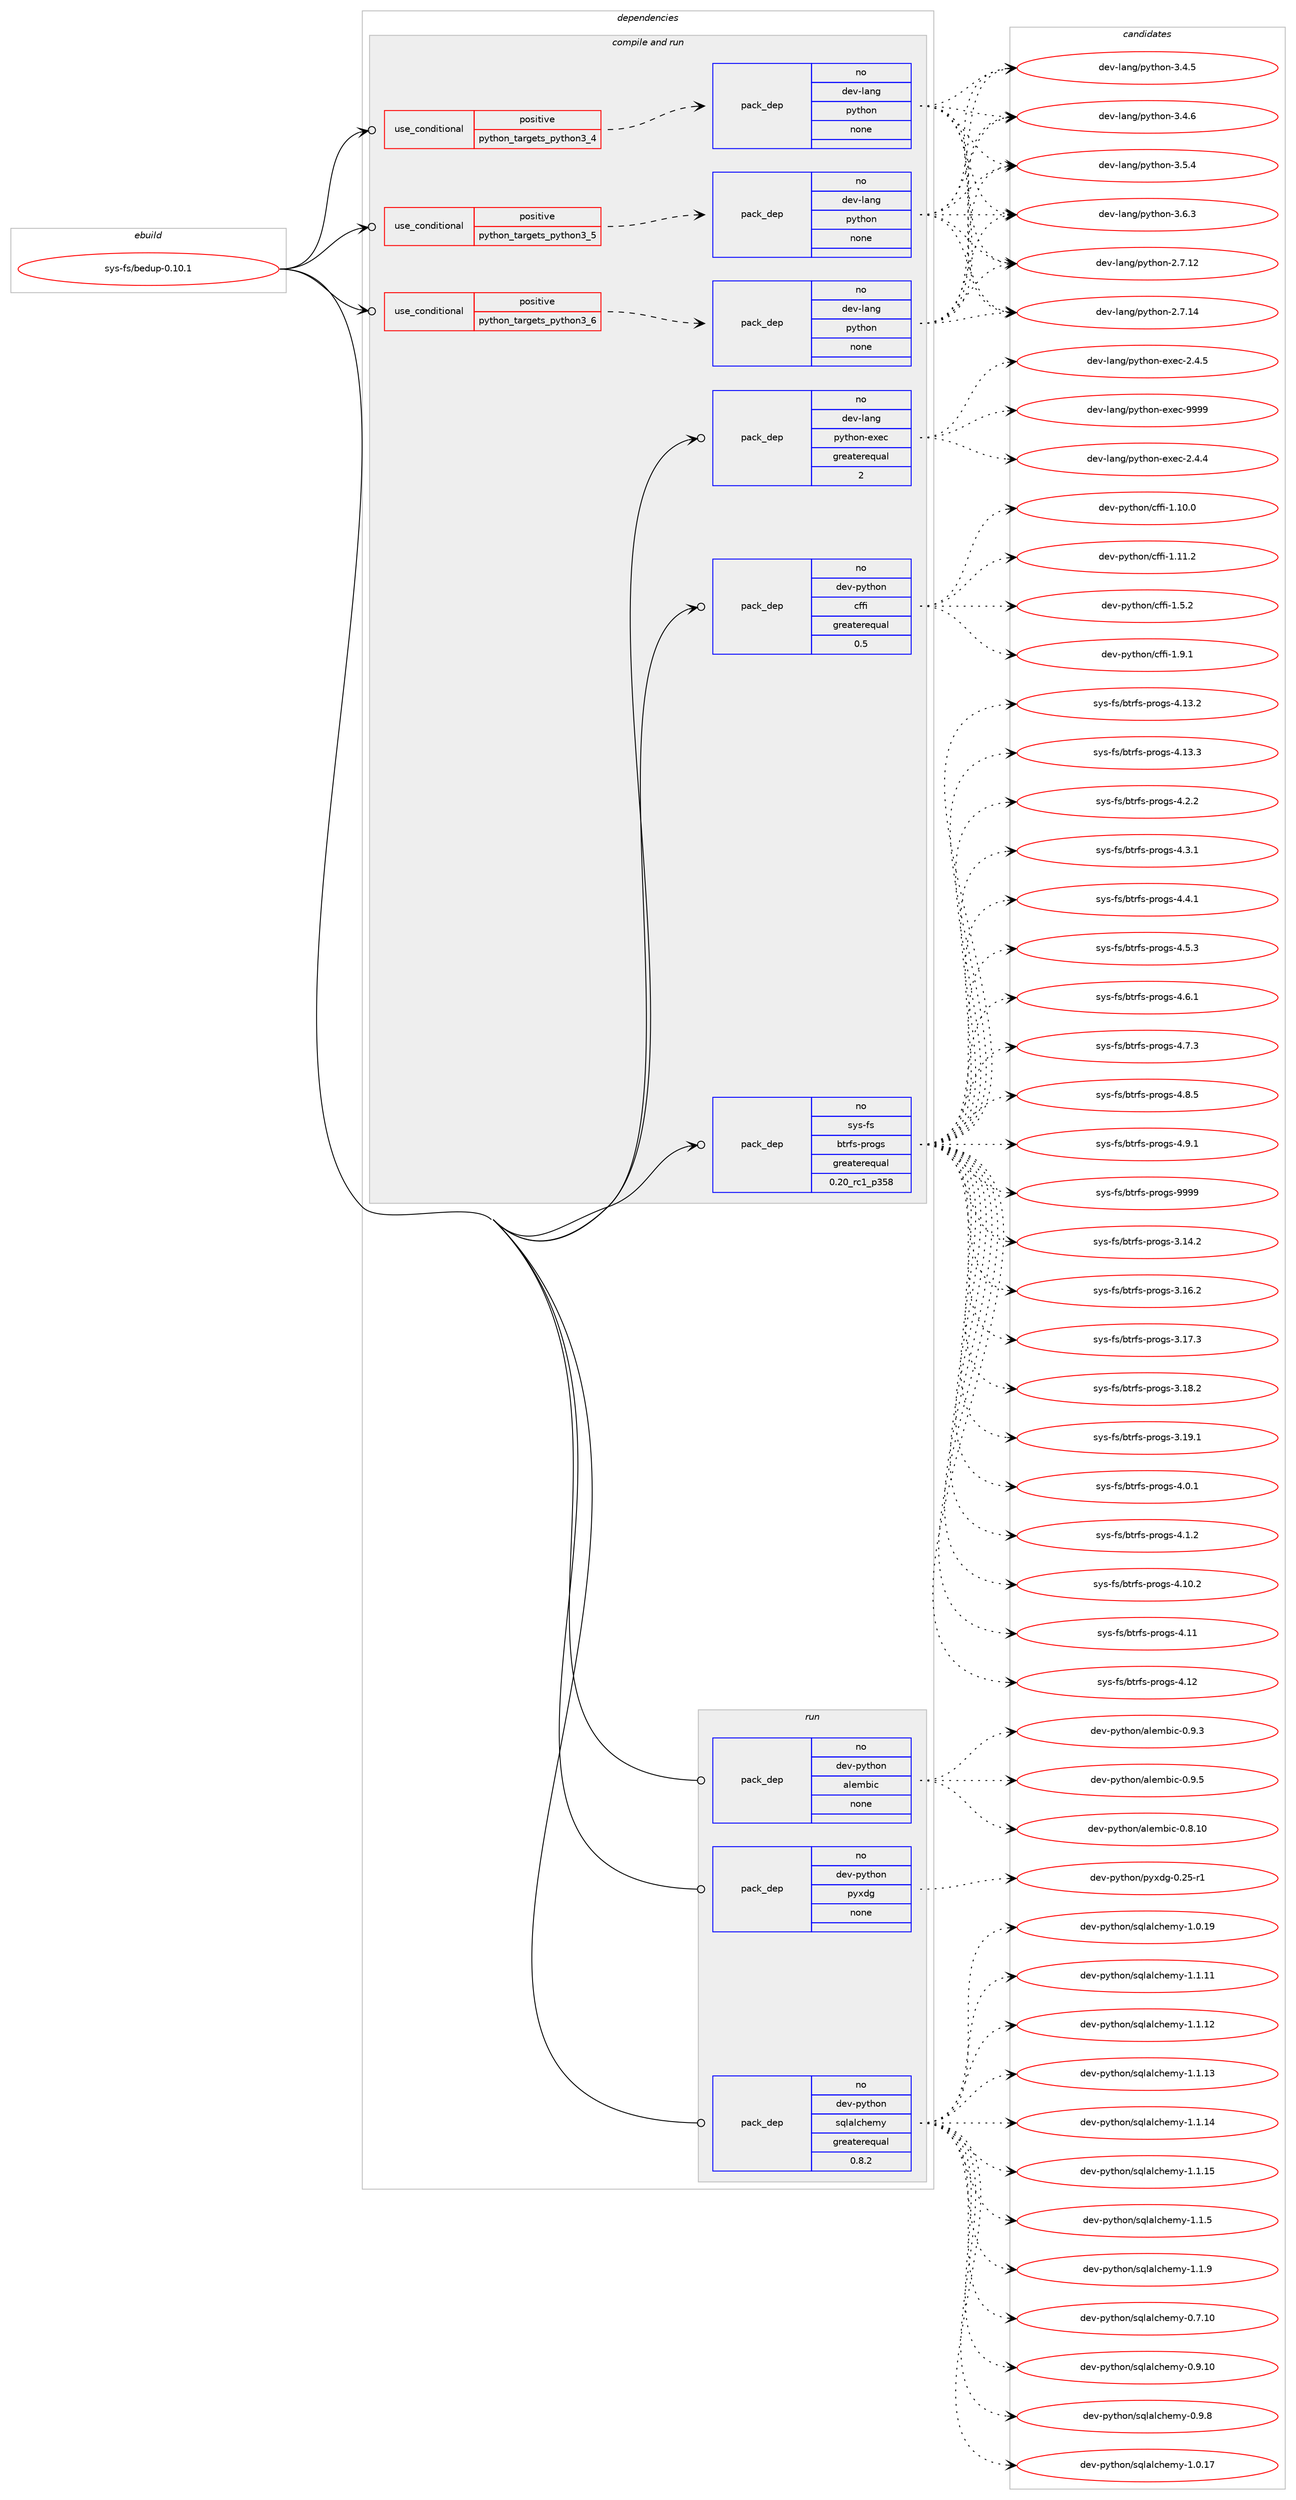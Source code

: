 digraph prolog {

# *************
# Graph options
# *************

newrank=true;
concentrate=true;
compound=true;
graph [rankdir=LR,fontname=Helvetica,fontsize=10,ranksep=1.5];#, ranksep=2.5, nodesep=0.2];
edge  [arrowhead=vee];
node  [fontname=Helvetica,fontsize=10];

# **********
# The ebuild
# **********

subgraph cluster_leftcol {
color=gray;
rank=same;
label=<<i>ebuild</i>>;
id [label="sys-fs/bedup-0.10.1", color=red, width=4, href="../sys-fs/bedup-0.10.1.svg"];
}

# ****************
# The dependencies
# ****************

subgraph cluster_midcol {
color=gray;
label=<<i>dependencies</i>>;
subgraph cluster_compile {
fillcolor="#eeeeee";
style=filled;
label=<<i>compile</i>>;
}
subgraph cluster_compileandrun {
fillcolor="#eeeeee";
style=filled;
label=<<i>compile and run</i>>;
subgraph cond116644 {
dependency487133 [label=<<TABLE BORDER="0" CELLBORDER="1" CELLSPACING="0" CELLPADDING="4"><TR><TD ROWSPAN="3" CELLPADDING="10">use_conditional</TD></TR><TR><TD>positive</TD></TR><TR><TD>python_targets_python3_4</TD></TR></TABLE>>, shape=none, color=red];
subgraph pack361985 {
dependency487134 [label=<<TABLE BORDER="0" CELLBORDER="1" CELLSPACING="0" CELLPADDING="4" WIDTH="220"><TR><TD ROWSPAN="6" CELLPADDING="30">pack_dep</TD></TR><TR><TD WIDTH="110">no</TD></TR><TR><TD>dev-lang</TD></TR><TR><TD>python</TD></TR><TR><TD>none</TD></TR><TR><TD></TD></TR></TABLE>>, shape=none, color=blue];
}
dependency487133:e -> dependency487134:w [weight=20,style="dashed",arrowhead="vee"];
}
id:e -> dependency487133:w [weight=20,style="solid",arrowhead="odotvee"];
subgraph cond116645 {
dependency487135 [label=<<TABLE BORDER="0" CELLBORDER="1" CELLSPACING="0" CELLPADDING="4"><TR><TD ROWSPAN="3" CELLPADDING="10">use_conditional</TD></TR><TR><TD>positive</TD></TR><TR><TD>python_targets_python3_5</TD></TR></TABLE>>, shape=none, color=red];
subgraph pack361986 {
dependency487136 [label=<<TABLE BORDER="0" CELLBORDER="1" CELLSPACING="0" CELLPADDING="4" WIDTH="220"><TR><TD ROWSPAN="6" CELLPADDING="30">pack_dep</TD></TR><TR><TD WIDTH="110">no</TD></TR><TR><TD>dev-lang</TD></TR><TR><TD>python</TD></TR><TR><TD>none</TD></TR><TR><TD></TD></TR></TABLE>>, shape=none, color=blue];
}
dependency487135:e -> dependency487136:w [weight=20,style="dashed",arrowhead="vee"];
}
id:e -> dependency487135:w [weight=20,style="solid",arrowhead="odotvee"];
subgraph cond116646 {
dependency487137 [label=<<TABLE BORDER="0" CELLBORDER="1" CELLSPACING="0" CELLPADDING="4"><TR><TD ROWSPAN="3" CELLPADDING="10">use_conditional</TD></TR><TR><TD>positive</TD></TR><TR><TD>python_targets_python3_6</TD></TR></TABLE>>, shape=none, color=red];
subgraph pack361987 {
dependency487138 [label=<<TABLE BORDER="0" CELLBORDER="1" CELLSPACING="0" CELLPADDING="4" WIDTH="220"><TR><TD ROWSPAN="6" CELLPADDING="30">pack_dep</TD></TR><TR><TD WIDTH="110">no</TD></TR><TR><TD>dev-lang</TD></TR><TR><TD>python</TD></TR><TR><TD>none</TD></TR><TR><TD></TD></TR></TABLE>>, shape=none, color=blue];
}
dependency487137:e -> dependency487138:w [weight=20,style="dashed",arrowhead="vee"];
}
id:e -> dependency487137:w [weight=20,style="solid",arrowhead="odotvee"];
subgraph pack361988 {
dependency487139 [label=<<TABLE BORDER="0" CELLBORDER="1" CELLSPACING="0" CELLPADDING="4" WIDTH="220"><TR><TD ROWSPAN="6" CELLPADDING="30">pack_dep</TD></TR><TR><TD WIDTH="110">no</TD></TR><TR><TD>dev-lang</TD></TR><TR><TD>python-exec</TD></TR><TR><TD>greaterequal</TD></TR><TR><TD>2</TD></TR></TABLE>>, shape=none, color=blue];
}
id:e -> dependency487139:w [weight=20,style="solid",arrowhead="odotvee"];
subgraph pack361989 {
dependency487140 [label=<<TABLE BORDER="0" CELLBORDER="1" CELLSPACING="0" CELLPADDING="4" WIDTH="220"><TR><TD ROWSPAN="6" CELLPADDING="30">pack_dep</TD></TR><TR><TD WIDTH="110">no</TD></TR><TR><TD>dev-python</TD></TR><TR><TD>cffi</TD></TR><TR><TD>greaterequal</TD></TR><TR><TD>0.5</TD></TR></TABLE>>, shape=none, color=blue];
}
id:e -> dependency487140:w [weight=20,style="solid",arrowhead="odotvee"];
subgraph pack361990 {
dependency487141 [label=<<TABLE BORDER="0" CELLBORDER="1" CELLSPACING="0" CELLPADDING="4" WIDTH="220"><TR><TD ROWSPAN="6" CELLPADDING="30">pack_dep</TD></TR><TR><TD WIDTH="110">no</TD></TR><TR><TD>sys-fs</TD></TR><TR><TD>btrfs-progs</TD></TR><TR><TD>greaterequal</TD></TR><TR><TD>0.20_rc1_p358</TD></TR></TABLE>>, shape=none, color=blue];
}
id:e -> dependency487141:w [weight=20,style="solid",arrowhead="odotvee"];
}
subgraph cluster_run {
fillcolor="#eeeeee";
style=filled;
label=<<i>run</i>>;
subgraph pack361991 {
dependency487142 [label=<<TABLE BORDER="0" CELLBORDER="1" CELLSPACING="0" CELLPADDING="4" WIDTH="220"><TR><TD ROWSPAN="6" CELLPADDING="30">pack_dep</TD></TR><TR><TD WIDTH="110">no</TD></TR><TR><TD>dev-python</TD></TR><TR><TD>alembic</TD></TR><TR><TD>none</TD></TR><TR><TD></TD></TR></TABLE>>, shape=none, color=blue];
}
id:e -> dependency487142:w [weight=20,style="solid",arrowhead="odot"];
subgraph pack361992 {
dependency487143 [label=<<TABLE BORDER="0" CELLBORDER="1" CELLSPACING="0" CELLPADDING="4" WIDTH="220"><TR><TD ROWSPAN="6" CELLPADDING="30">pack_dep</TD></TR><TR><TD WIDTH="110">no</TD></TR><TR><TD>dev-python</TD></TR><TR><TD>pyxdg</TD></TR><TR><TD>none</TD></TR><TR><TD></TD></TR></TABLE>>, shape=none, color=blue];
}
id:e -> dependency487143:w [weight=20,style="solid",arrowhead="odot"];
subgraph pack361993 {
dependency487144 [label=<<TABLE BORDER="0" CELLBORDER="1" CELLSPACING="0" CELLPADDING="4" WIDTH="220"><TR><TD ROWSPAN="6" CELLPADDING="30">pack_dep</TD></TR><TR><TD WIDTH="110">no</TD></TR><TR><TD>dev-python</TD></TR><TR><TD>sqlalchemy</TD></TR><TR><TD>greaterequal</TD></TR><TR><TD>0.8.2</TD></TR></TABLE>>, shape=none, color=blue];
}
id:e -> dependency487144:w [weight=20,style="solid",arrowhead="odot"];
}
}

# **************
# The candidates
# **************

subgraph cluster_choices {
rank=same;
color=gray;
label=<<i>candidates</i>>;

subgraph choice361985 {
color=black;
nodesep=1;
choice10010111845108971101034711212111610411111045504655464950 [label="dev-lang/python-2.7.12", color=red, width=4,href="../dev-lang/python-2.7.12.svg"];
choice10010111845108971101034711212111610411111045504655464952 [label="dev-lang/python-2.7.14", color=red, width=4,href="../dev-lang/python-2.7.14.svg"];
choice100101118451089711010347112121116104111110455146524653 [label="dev-lang/python-3.4.5", color=red, width=4,href="../dev-lang/python-3.4.5.svg"];
choice100101118451089711010347112121116104111110455146524654 [label="dev-lang/python-3.4.6", color=red, width=4,href="../dev-lang/python-3.4.6.svg"];
choice100101118451089711010347112121116104111110455146534652 [label="dev-lang/python-3.5.4", color=red, width=4,href="../dev-lang/python-3.5.4.svg"];
choice100101118451089711010347112121116104111110455146544651 [label="dev-lang/python-3.6.3", color=red, width=4,href="../dev-lang/python-3.6.3.svg"];
dependency487134:e -> choice10010111845108971101034711212111610411111045504655464950:w [style=dotted,weight="100"];
dependency487134:e -> choice10010111845108971101034711212111610411111045504655464952:w [style=dotted,weight="100"];
dependency487134:e -> choice100101118451089711010347112121116104111110455146524653:w [style=dotted,weight="100"];
dependency487134:e -> choice100101118451089711010347112121116104111110455146524654:w [style=dotted,weight="100"];
dependency487134:e -> choice100101118451089711010347112121116104111110455146534652:w [style=dotted,weight="100"];
dependency487134:e -> choice100101118451089711010347112121116104111110455146544651:w [style=dotted,weight="100"];
}
subgraph choice361986 {
color=black;
nodesep=1;
choice10010111845108971101034711212111610411111045504655464950 [label="dev-lang/python-2.7.12", color=red, width=4,href="../dev-lang/python-2.7.12.svg"];
choice10010111845108971101034711212111610411111045504655464952 [label="dev-lang/python-2.7.14", color=red, width=4,href="../dev-lang/python-2.7.14.svg"];
choice100101118451089711010347112121116104111110455146524653 [label="dev-lang/python-3.4.5", color=red, width=4,href="../dev-lang/python-3.4.5.svg"];
choice100101118451089711010347112121116104111110455146524654 [label="dev-lang/python-3.4.6", color=red, width=4,href="../dev-lang/python-3.4.6.svg"];
choice100101118451089711010347112121116104111110455146534652 [label="dev-lang/python-3.5.4", color=red, width=4,href="../dev-lang/python-3.5.4.svg"];
choice100101118451089711010347112121116104111110455146544651 [label="dev-lang/python-3.6.3", color=red, width=4,href="../dev-lang/python-3.6.3.svg"];
dependency487136:e -> choice10010111845108971101034711212111610411111045504655464950:w [style=dotted,weight="100"];
dependency487136:e -> choice10010111845108971101034711212111610411111045504655464952:w [style=dotted,weight="100"];
dependency487136:e -> choice100101118451089711010347112121116104111110455146524653:w [style=dotted,weight="100"];
dependency487136:e -> choice100101118451089711010347112121116104111110455146524654:w [style=dotted,weight="100"];
dependency487136:e -> choice100101118451089711010347112121116104111110455146534652:w [style=dotted,weight="100"];
dependency487136:e -> choice100101118451089711010347112121116104111110455146544651:w [style=dotted,weight="100"];
}
subgraph choice361987 {
color=black;
nodesep=1;
choice10010111845108971101034711212111610411111045504655464950 [label="dev-lang/python-2.7.12", color=red, width=4,href="../dev-lang/python-2.7.12.svg"];
choice10010111845108971101034711212111610411111045504655464952 [label="dev-lang/python-2.7.14", color=red, width=4,href="../dev-lang/python-2.7.14.svg"];
choice100101118451089711010347112121116104111110455146524653 [label="dev-lang/python-3.4.5", color=red, width=4,href="../dev-lang/python-3.4.5.svg"];
choice100101118451089711010347112121116104111110455146524654 [label="dev-lang/python-3.4.6", color=red, width=4,href="../dev-lang/python-3.4.6.svg"];
choice100101118451089711010347112121116104111110455146534652 [label="dev-lang/python-3.5.4", color=red, width=4,href="../dev-lang/python-3.5.4.svg"];
choice100101118451089711010347112121116104111110455146544651 [label="dev-lang/python-3.6.3", color=red, width=4,href="../dev-lang/python-3.6.3.svg"];
dependency487138:e -> choice10010111845108971101034711212111610411111045504655464950:w [style=dotted,weight="100"];
dependency487138:e -> choice10010111845108971101034711212111610411111045504655464952:w [style=dotted,weight="100"];
dependency487138:e -> choice100101118451089711010347112121116104111110455146524653:w [style=dotted,weight="100"];
dependency487138:e -> choice100101118451089711010347112121116104111110455146524654:w [style=dotted,weight="100"];
dependency487138:e -> choice100101118451089711010347112121116104111110455146534652:w [style=dotted,weight="100"];
dependency487138:e -> choice100101118451089711010347112121116104111110455146544651:w [style=dotted,weight="100"];
}
subgraph choice361988 {
color=black;
nodesep=1;
choice1001011184510897110103471121211161041111104510112010199455046524652 [label="dev-lang/python-exec-2.4.4", color=red, width=4,href="../dev-lang/python-exec-2.4.4.svg"];
choice1001011184510897110103471121211161041111104510112010199455046524653 [label="dev-lang/python-exec-2.4.5", color=red, width=4,href="../dev-lang/python-exec-2.4.5.svg"];
choice10010111845108971101034711212111610411111045101120101994557575757 [label="dev-lang/python-exec-9999", color=red, width=4,href="../dev-lang/python-exec-9999.svg"];
dependency487139:e -> choice1001011184510897110103471121211161041111104510112010199455046524652:w [style=dotted,weight="100"];
dependency487139:e -> choice1001011184510897110103471121211161041111104510112010199455046524653:w [style=dotted,weight="100"];
dependency487139:e -> choice10010111845108971101034711212111610411111045101120101994557575757:w [style=dotted,weight="100"];
}
subgraph choice361989 {
color=black;
nodesep=1;
choice10010111845112121116104111110479910210210545494649484648 [label="dev-python/cffi-1.10.0", color=red, width=4,href="../dev-python/cffi-1.10.0.svg"];
choice10010111845112121116104111110479910210210545494649494650 [label="dev-python/cffi-1.11.2", color=red, width=4,href="../dev-python/cffi-1.11.2.svg"];
choice100101118451121211161041111104799102102105454946534650 [label="dev-python/cffi-1.5.2", color=red, width=4,href="../dev-python/cffi-1.5.2.svg"];
choice100101118451121211161041111104799102102105454946574649 [label="dev-python/cffi-1.9.1", color=red, width=4,href="../dev-python/cffi-1.9.1.svg"];
dependency487140:e -> choice10010111845112121116104111110479910210210545494649484648:w [style=dotted,weight="100"];
dependency487140:e -> choice10010111845112121116104111110479910210210545494649494650:w [style=dotted,weight="100"];
dependency487140:e -> choice100101118451121211161041111104799102102105454946534650:w [style=dotted,weight="100"];
dependency487140:e -> choice100101118451121211161041111104799102102105454946574649:w [style=dotted,weight="100"];
}
subgraph choice361990 {
color=black;
nodesep=1;
choice1151211154510211547981161141021154511211411110311545514649524650 [label="sys-fs/btrfs-progs-3.14.2", color=red, width=4,href="../sys-fs/btrfs-progs-3.14.2.svg"];
choice1151211154510211547981161141021154511211411110311545514649544650 [label="sys-fs/btrfs-progs-3.16.2", color=red, width=4,href="../sys-fs/btrfs-progs-3.16.2.svg"];
choice1151211154510211547981161141021154511211411110311545514649554651 [label="sys-fs/btrfs-progs-3.17.3", color=red, width=4,href="../sys-fs/btrfs-progs-3.17.3.svg"];
choice1151211154510211547981161141021154511211411110311545514649564650 [label="sys-fs/btrfs-progs-3.18.2", color=red, width=4,href="../sys-fs/btrfs-progs-3.18.2.svg"];
choice1151211154510211547981161141021154511211411110311545514649574649 [label="sys-fs/btrfs-progs-3.19.1", color=red, width=4,href="../sys-fs/btrfs-progs-3.19.1.svg"];
choice11512111545102115479811611410211545112114111103115455246484649 [label="sys-fs/btrfs-progs-4.0.1", color=red, width=4,href="../sys-fs/btrfs-progs-4.0.1.svg"];
choice11512111545102115479811611410211545112114111103115455246494650 [label="sys-fs/btrfs-progs-4.1.2", color=red, width=4,href="../sys-fs/btrfs-progs-4.1.2.svg"];
choice1151211154510211547981161141021154511211411110311545524649484650 [label="sys-fs/btrfs-progs-4.10.2", color=red, width=4,href="../sys-fs/btrfs-progs-4.10.2.svg"];
choice115121115451021154798116114102115451121141111031154552464949 [label="sys-fs/btrfs-progs-4.11", color=red, width=4,href="../sys-fs/btrfs-progs-4.11.svg"];
choice115121115451021154798116114102115451121141111031154552464950 [label="sys-fs/btrfs-progs-4.12", color=red, width=4,href="../sys-fs/btrfs-progs-4.12.svg"];
choice1151211154510211547981161141021154511211411110311545524649514650 [label="sys-fs/btrfs-progs-4.13.2", color=red, width=4,href="../sys-fs/btrfs-progs-4.13.2.svg"];
choice1151211154510211547981161141021154511211411110311545524649514651 [label="sys-fs/btrfs-progs-4.13.3", color=red, width=4,href="../sys-fs/btrfs-progs-4.13.3.svg"];
choice11512111545102115479811611410211545112114111103115455246504650 [label="sys-fs/btrfs-progs-4.2.2", color=red, width=4,href="../sys-fs/btrfs-progs-4.2.2.svg"];
choice11512111545102115479811611410211545112114111103115455246514649 [label="sys-fs/btrfs-progs-4.3.1", color=red, width=4,href="../sys-fs/btrfs-progs-4.3.1.svg"];
choice11512111545102115479811611410211545112114111103115455246524649 [label="sys-fs/btrfs-progs-4.4.1", color=red, width=4,href="../sys-fs/btrfs-progs-4.4.1.svg"];
choice11512111545102115479811611410211545112114111103115455246534651 [label="sys-fs/btrfs-progs-4.5.3", color=red, width=4,href="../sys-fs/btrfs-progs-4.5.3.svg"];
choice11512111545102115479811611410211545112114111103115455246544649 [label="sys-fs/btrfs-progs-4.6.1", color=red, width=4,href="../sys-fs/btrfs-progs-4.6.1.svg"];
choice11512111545102115479811611410211545112114111103115455246554651 [label="sys-fs/btrfs-progs-4.7.3", color=red, width=4,href="../sys-fs/btrfs-progs-4.7.3.svg"];
choice11512111545102115479811611410211545112114111103115455246564653 [label="sys-fs/btrfs-progs-4.8.5", color=red, width=4,href="../sys-fs/btrfs-progs-4.8.5.svg"];
choice11512111545102115479811611410211545112114111103115455246574649 [label="sys-fs/btrfs-progs-4.9.1", color=red, width=4,href="../sys-fs/btrfs-progs-4.9.1.svg"];
choice115121115451021154798116114102115451121141111031154557575757 [label="sys-fs/btrfs-progs-9999", color=red, width=4,href="../sys-fs/btrfs-progs-9999.svg"];
dependency487141:e -> choice1151211154510211547981161141021154511211411110311545514649524650:w [style=dotted,weight="100"];
dependency487141:e -> choice1151211154510211547981161141021154511211411110311545514649544650:w [style=dotted,weight="100"];
dependency487141:e -> choice1151211154510211547981161141021154511211411110311545514649554651:w [style=dotted,weight="100"];
dependency487141:e -> choice1151211154510211547981161141021154511211411110311545514649564650:w [style=dotted,weight="100"];
dependency487141:e -> choice1151211154510211547981161141021154511211411110311545514649574649:w [style=dotted,weight="100"];
dependency487141:e -> choice11512111545102115479811611410211545112114111103115455246484649:w [style=dotted,weight="100"];
dependency487141:e -> choice11512111545102115479811611410211545112114111103115455246494650:w [style=dotted,weight="100"];
dependency487141:e -> choice1151211154510211547981161141021154511211411110311545524649484650:w [style=dotted,weight="100"];
dependency487141:e -> choice115121115451021154798116114102115451121141111031154552464949:w [style=dotted,weight="100"];
dependency487141:e -> choice115121115451021154798116114102115451121141111031154552464950:w [style=dotted,weight="100"];
dependency487141:e -> choice1151211154510211547981161141021154511211411110311545524649514650:w [style=dotted,weight="100"];
dependency487141:e -> choice1151211154510211547981161141021154511211411110311545524649514651:w [style=dotted,weight="100"];
dependency487141:e -> choice11512111545102115479811611410211545112114111103115455246504650:w [style=dotted,weight="100"];
dependency487141:e -> choice11512111545102115479811611410211545112114111103115455246514649:w [style=dotted,weight="100"];
dependency487141:e -> choice11512111545102115479811611410211545112114111103115455246524649:w [style=dotted,weight="100"];
dependency487141:e -> choice11512111545102115479811611410211545112114111103115455246534651:w [style=dotted,weight="100"];
dependency487141:e -> choice11512111545102115479811611410211545112114111103115455246544649:w [style=dotted,weight="100"];
dependency487141:e -> choice11512111545102115479811611410211545112114111103115455246554651:w [style=dotted,weight="100"];
dependency487141:e -> choice11512111545102115479811611410211545112114111103115455246564653:w [style=dotted,weight="100"];
dependency487141:e -> choice11512111545102115479811611410211545112114111103115455246574649:w [style=dotted,weight="100"];
dependency487141:e -> choice115121115451021154798116114102115451121141111031154557575757:w [style=dotted,weight="100"];
}
subgraph choice361991 {
color=black;
nodesep=1;
choice100101118451121211161041111104797108101109981059945484656464948 [label="dev-python/alembic-0.8.10", color=red, width=4,href="../dev-python/alembic-0.8.10.svg"];
choice1001011184511212111610411111047971081011099810599454846574651 [label="dev-python/alembic-0.9.3", color=red, width=4,href="../dev-python/alembic-0.9.3.svg"];
choice1001011184511212111610411111047971081011099810599454846574653 [label="dev-python/alembic-0.9.5", color=red, width=4,href="../dev-python/alembic-0.9.5.svg"];
dependency487142:e -> choice100101118451121211161041111104797108101109981059945484656464948:w [style=dotted,weight="100"];
dependency487142:e -> choice1001011184511212111610411111047971081011099810599454846574651:w [style=dotted,weight="100"];
dependency487142:e -> choice1001011184511212111610411111047971081011099810599454846574653:w [style=dotted,weight="100"];
}
subgraph choice361992 {
color=black;
nodesep=1;
choice100101118451121211161041111104711212112010010345484650534511449 [label="dev-python/pyxdg-0.25-r1", color=red, width=4,href="../dev-python/pyxdg-0.25-r1.svg"];
dependency487143:e -> choice100101118451121211161041111104711212112010010345484650534511449:w [style=dotted,weight="100"];
}
subgraph choice361993 {
color=black;
nodesep=1;
choice1001011184511212111610411111047115113108971089910410110912145484655464948 [label="dev-python/sqlalchemy-0.7.10", color=red, width=4,href="../dev-python/sqlalchemy-0.7.10.svg"];
choice1001011184511212111610411111047115113108971089910410110912145484657464948 [label="dev-python/sqlalchemy-0.9.10", color=red, width=4,href="../dev-python/sqlalchemy-0.9.10.svg"];
choice10010111845112121116104111110471151131089710899104101109121454846574656 [label="dev-python/sqlalchemy-0.9.8", color=red, width=4,href="../dev-python/sqlalchemy-0.9.8.svg"];
choice1001011184511212111610411111047115113108971089910410110912145494648464955 [label="dev-python/sqlalchemy-1.0.17", color=red, width=4,href="../dev-python/sqlalchemy-1.0.17.svg"];
choice1001011184511212111610411111047115113108971089910410110912145494648464957 [label="dev-python/sqlalchemy-1.0.19", color=red, width=4,href="../dev-python/sqlalchemy-1.0.19.svg"];
choice1001011184511212111610411111047115113108971089910410110912145494649464949 [label="dev-python/sqlalchemy-1.1.11", color=red, width=4,href="../dev-python/sqlalchemy-1.1.11.svg"];
choice1001011184511212111610411111047115113108971089910410110912145494649464950 [label="dev-python/sqlalchemy-1.1.12", color=red, width=4,href="../dev-python/sqlalchemy-1.1.12.svg"];
choice1001011184511212111610411111047115113108971089910410110912145494649464951 [label="dev-python/sqlalchemy-1.1.13", color=red, width=4,href="../dev-python/sqlalchemy-1.1.13.svg"];
choice1001011184511212111610411111047115113108971089910410110912145494649464952 [label="dev-python/sqlalchemy-1.1.14", color=red, width=4,href="../dev-python/sqlalchemy-1.1.14.svg"];
choice1001011184511212111610411111047115113108971089910410110912145494649464953 [label="dev-python/sqlalchemy-1.1.15", color=red, width=4,href="../dev-python/sqlalchemy-1.1.15.svg"];
choice10010111845112121116104111110471151131089710899104101109121454946494653 [label="dev-python/sqlalchemy-1.1.5", color=red, width=4,href="../dev-python/sqlalchemy-1.1.5.svg"];
choice10010111845112121116104111110471151131089710899104101109121454946494657 [label="dev-python/sqlalchemy-1.1.9", color=red, width=4,href="../dev-python/sqlalchemy-1.1.9.svg"];
dependency487144:e -> choice1001011184511212111610411111047115113108971089910410110912145484655464948:w [style=dotted,weight="100"];
dependency487144:e -> choice1001011184511212111610411111047115113108971089910410110912145484657464948:w [style=dotted,weight="100"];
dependency487144:e -> choice10010111845112121116104111110471151131089710899104101109121454846574656:w [style=dotted,weight="100"];
dependency487144:e -> choice1001011184511212111610411111047115113108971089910410110912145494648464955:w [style=dotted,weight="100"];
dependency487144:e -> choice1001011184511212111610411111047115113108971089910410110912145494648464957:w [style=dotted,weight="100"];
dependency487144:e -> choice1001011184511212111610411111047115113108971089910410110912145494649464949:w [style=dotted,weight="100"];
dependency487144:e -> choice1001011184511212111610411111047115113108971089910410110912145494649464950:w [style=dotted,weight="100"];
dependency487144:e -> choice1001011184511212111610411111047115113108971089910410110912145494649464951:w [style=dotted,weight="100"];
dependency487144:e -> choice1001011184511212111610411111047115113108971089910410110912145494649464952:w [style=dotted,weight="100"];
dependency487144:e -> choice1001011184511212111610411111047115113108971089910410110912145494649464953:w [style=dotted,weight="100"];
dependency487144:e -> choice10010111845112121116104111110471151131089710899104101109121454946494653:w [style=dotted,weight="100"];
dependency487144:e -> choice10010111845112121116104111110471151131089710899104101109121454946494657:w [style=dotted,weight="100"];
}
}

}
